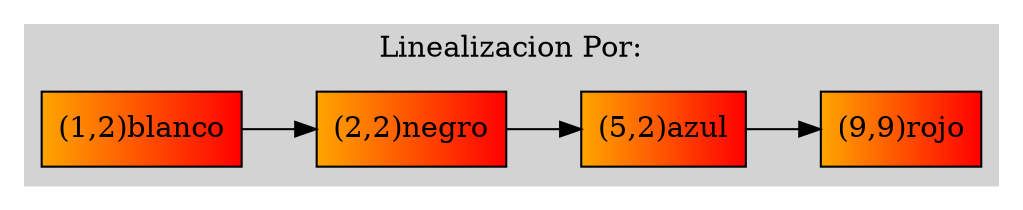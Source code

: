 digraph arbol
{
	rankdir=LR;
	graph [nodesep=0.3];
	subgraph cluster_0{
	style=filled;
	color=lightgrey;
	labelloc=t;
	node [shape = record, style="filled"fillcolor="orange:red",width=0.7,height=0.5];

	NodoblancoX1Y2[label="{(1,2)blanco}"];
	NodonegroX2Y2[label="{(2,2)negro}"];
	NodoazulX5Y2[label="{(5,2)azul}"];
	NodorojoX9Y9[label="{(9,9)rojo}"];


	NodoblancoX1Y2->NodonegroX2Y2;
	NodonegroX2Y2->NodoazulX5Y2;
	NodoazulX5Y2->NodorojoX9Y9;


	label="Linealizacion Por:";


	}
}
